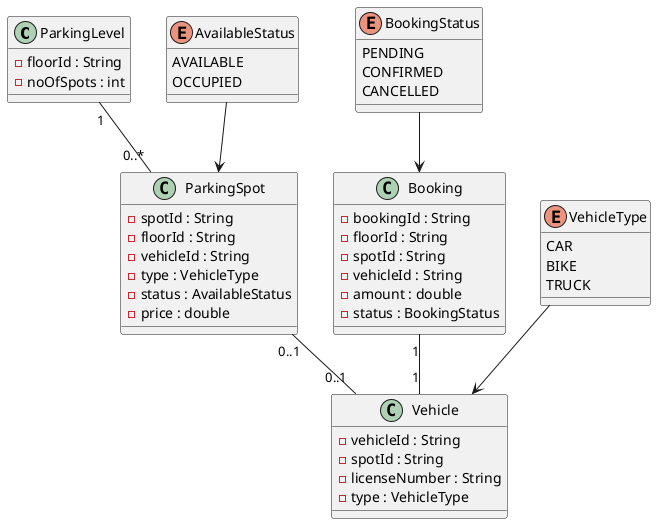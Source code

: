 @startuml
'https://plantuml.com/class-diagram


class ParkingLevel {
    - floorId : String
    - noOfSpots : int
}

class ParkingSpot {
    - spotId : String
    - floorId : String
    - vehicleId : String
    - type : VehicleType
    - status : AvailableStatus
    - price : double
}

class Vehicle {
    - vehicleId : String
    - spotId : String
    - licenseNumber : String
    - type : VehicleType
}

class Booking {
    - bookingId : String
    - floorId : String
    - spotId : String
    - vehicleId : String
    - amount : double
    - status : BookingStatus
}

enum VehicleType {
    CAR
    BIKE
    TRUCK
}

enum AvailableStatus {
    AVAILABLE
    OCCUPIED
}

enum BookingStatus {
    PENDING
    CONFIRMED
    CANCELLED
}


'ParkingLevel "1" -- "0..*" ParkingSpot : contains
'ParkingSpot "0..1" -- "0..1" Vehicle : holds
'Booking "1" -- "1" Vehicle : for
'BookingStatus --> Booking : status
'VehicleType --> Vehicle : type
'AvailableStatus --> ParkingSpot : status



ParkingLevel "1" -- "0..*" ParkingSpot
ParkingSpot "0..1" -- "0..1" Vehicle
Booking "1" -- "1" Vehicle
BookingStatus --> Booking
VehicleType --> Vehicle
AvailableStatus --> ParkingSpot

@enduml
